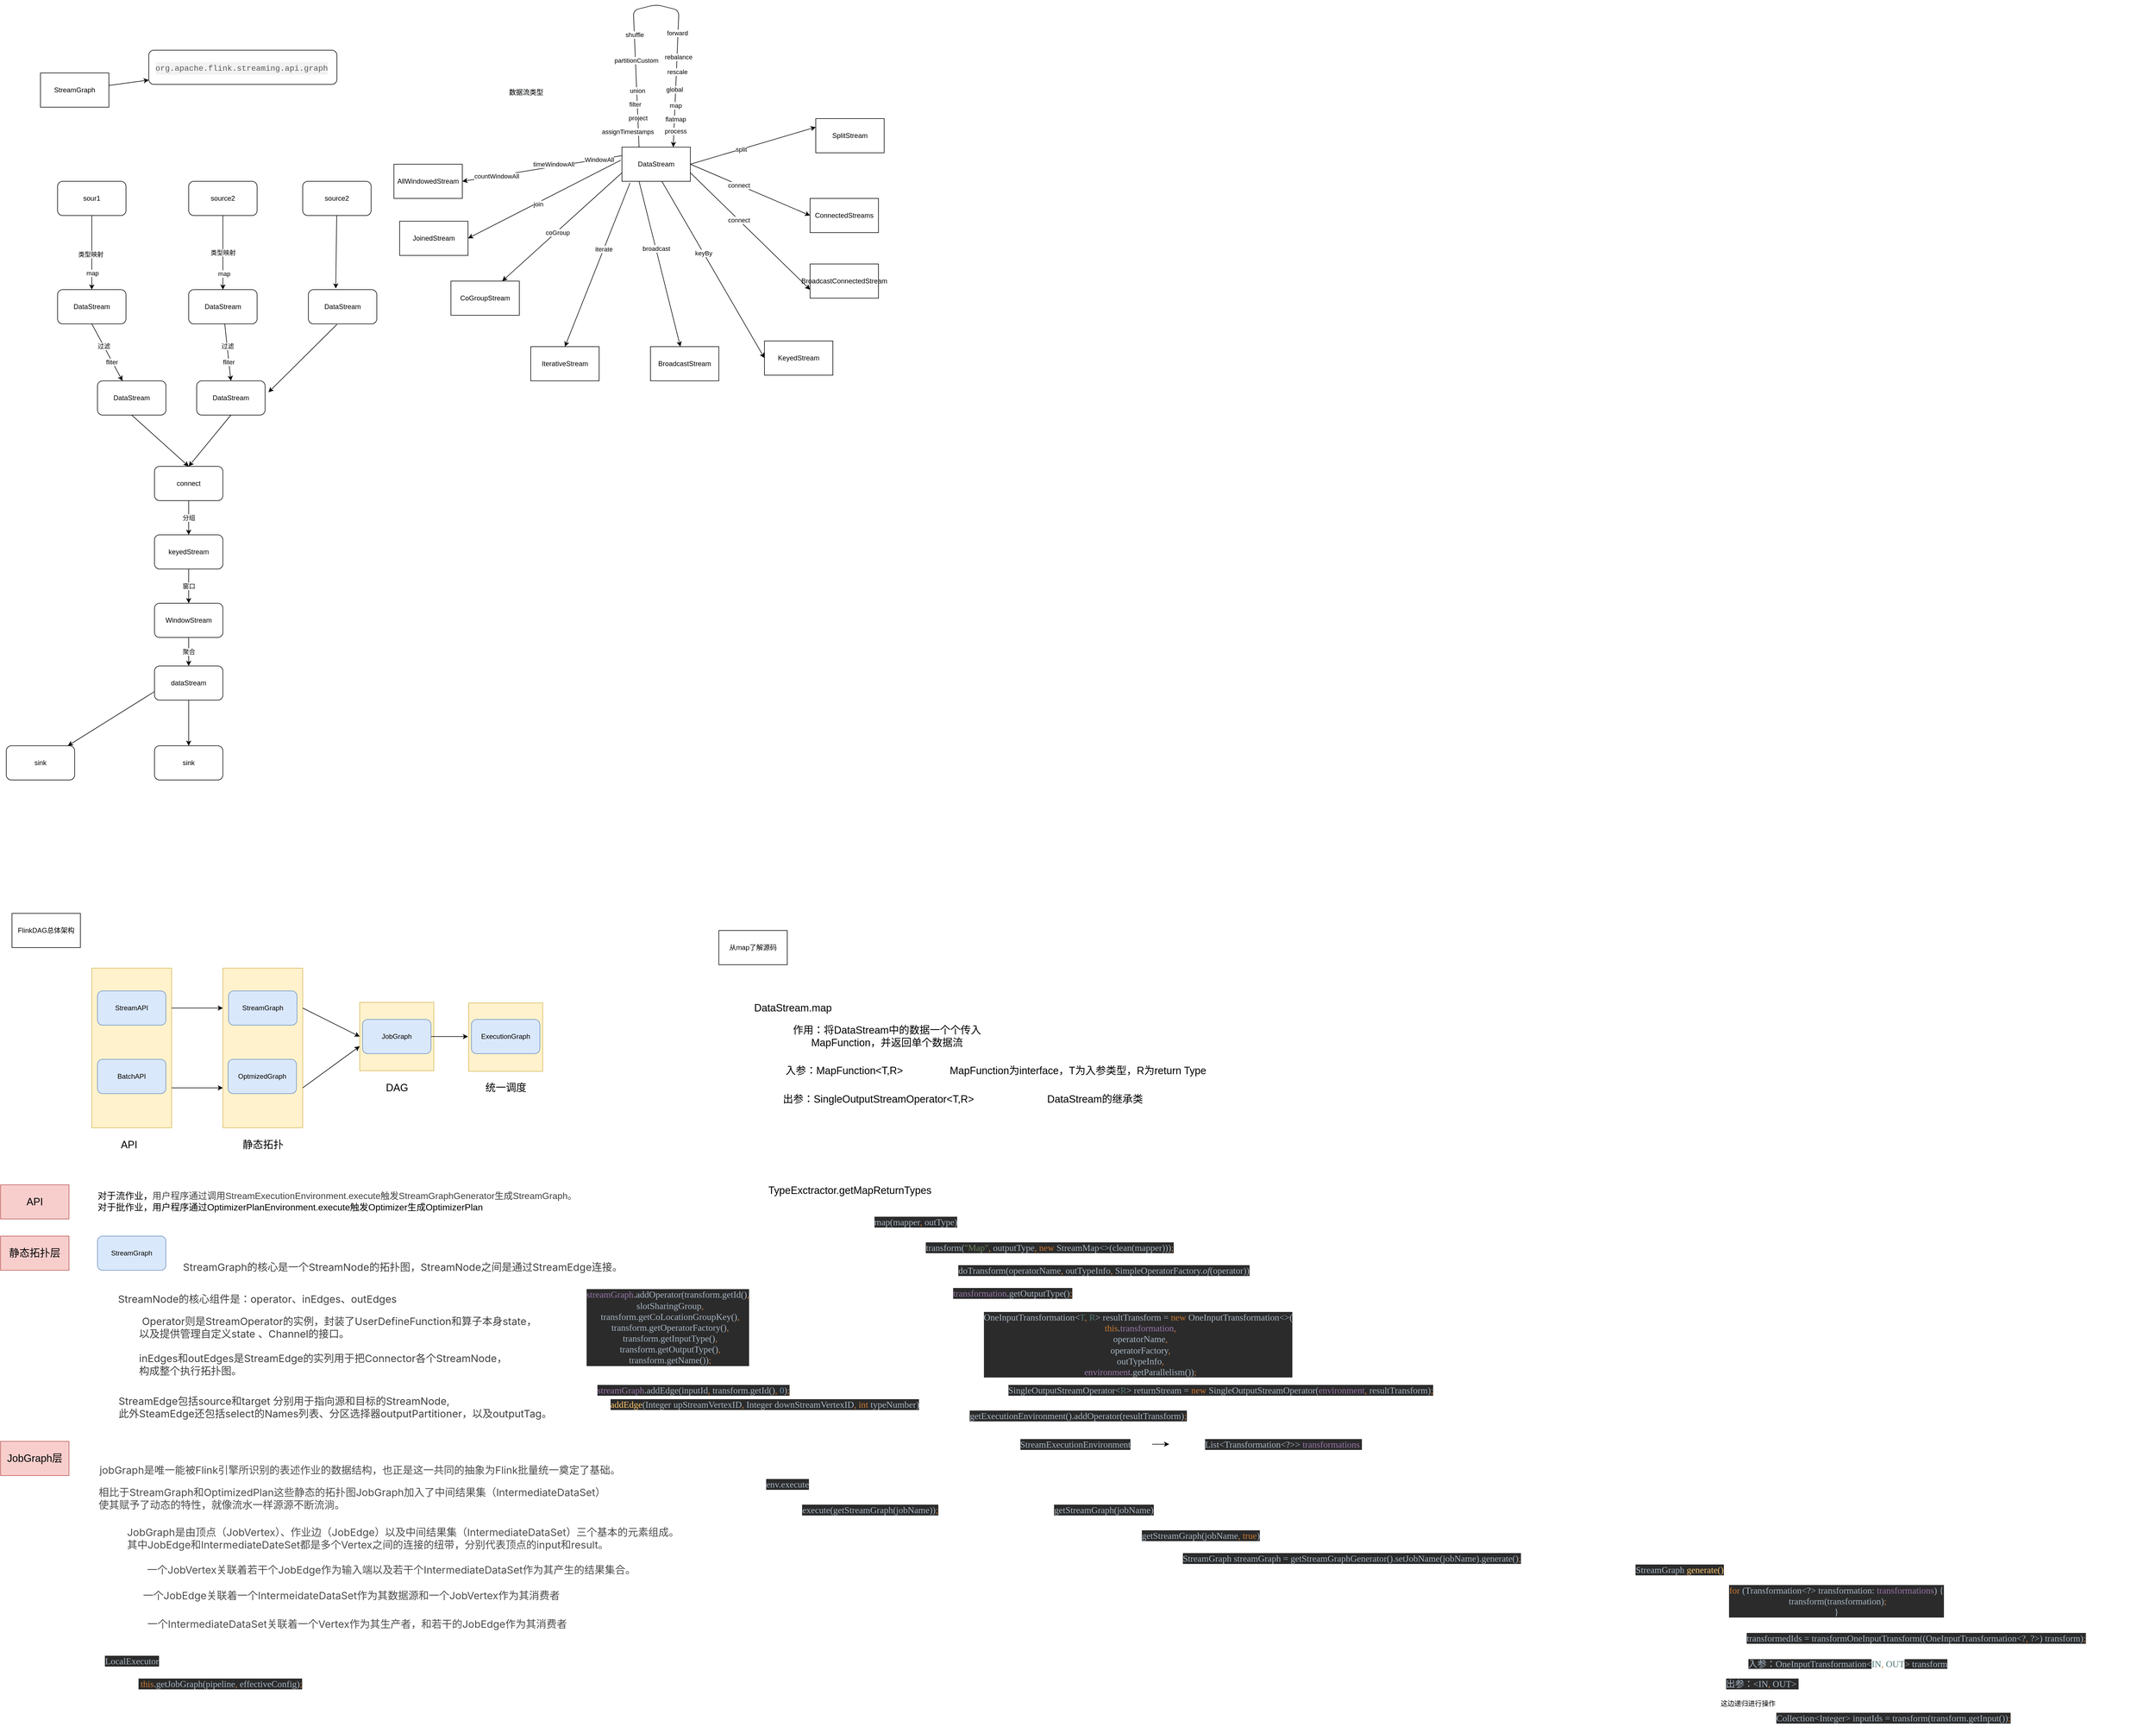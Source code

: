 <mxfile version="13.7.3" type="github">
  <diagram id="yAha6eHHUjteCJXDxwdA" name="第 1 页">
    <mxGraphModel dx="1654" dy="789" grid="1" gridSize="10" guides="1" tooltips="1" connect="1" arrows="1" fold="1" page="1" pageScale="1" pageWidth="827" pageHeight="1169" math="0" shadow="0">
      <root>
        <mxCell id="0" />
        <mxCell id="1" parent="0" />
        <mxCell id="YP20tCKNDytelNwSjhOH-4" style="rounded=0;orthogonalLoop=1;jettySize=auto;html=1;" parent="1" source="YP20tCKNDytelNwSjhOH-1" target="YP20tCKNDytelNwSjhOH-3" edge="1">
          <mxGeometry relative="1" as="geometry" />
        </mxCell>
        <mxCell id="YP20tCKNDytelNwSjhOH-1" value="StreamGraph" style="rounded=0;whiteSpace=wrap;html=1;" parent="1" vertex="1">
          <mxGeometry x="140" y="220" width="120" height="60" as="geometry" />
        </mxCell>
        <mxCell id="YP20tCKNDytelNwSjhOH-3" value="&lt;code style=&quot;font-family: &amp;#34;consolas&amp;#34; , &amp;#34;liberation mono&amp;#34; , &amp;#34;menlo&amp;#34; , &amp;#34;courier&amp;#34; , monospace ; font-size: 14px ; word-break: break-all ; background: rgba(0 , 0 , 0 , 0.05) ; text-shadow: rgb(255 , 255 , 255) 0px 1px ; padding: 0.2em 0px ; border-radius: 3px ; color: rgb(85 , 85 , 85) ; text-align: justify&quot;&gt;org.apache.flink.streaming.api.graph&lt;/code&gt;&lt;span style=&quot;color: rgb(85 , 85 , 85) ; font-family: &amp;#34;lato&amp;#34; , &amp;#34;pingfang sc&amp;#34; , &amp;#34;microsoft yahei&amp;#34; , sans-serif ; font-size: 16px ; text-align: justify ; background-color: rgb(255 , 255 , 255)&quot;&gt;&amp;nbsp;&lt;/span&gt;" style="rounded=1;whiteSpace=wrap;html=1;" parent="1" vertex="1">
          <mxGeometry x="330" y="180" width="330" height="60" as="geometry" />
        </mxCell>
        <mxCell id="YP20tCKNDytelNwSjhOH-5" value="sour1" style="rounded=1;whiteSpace=wrap;html=1;" parent="1" vertex="1">
          <mxGeometry x="170" y="410" width="120" height="60" as="geometry" />
        </mxCell>
        <mxCell id="YP20tCKNDytelNwSjhOH-6" value="source2" style="rounded=1;whiteSpace=wrap;html=1;" parent="1" vertex="1">
          <mxGeometry x="400" y="410" width="120" height="60" as="geometry" />
        </mxCell>
        <mxCell id="YP20tCKNDytelNwSjhOH-7" value="DataStream" style="rounded=1;whiteSpace=wrap;html=1;" parent="1" vertex="1">
          <mxGeometry x="170" y="600" width="120" height="60" as="geometry" />
        </mxCell>
        <mxCell id="YP20tCKNDytelNwSjhOH-8" value="" style="endArrow=classic;html=1;entryX=0.5;entryY=0;entryDx=0;entryDy=0;" parent="1" source="YP20tCKNDytelNwSjhOH-5" target="YP20tCKNDytelNwSjhOH-7" edge="1">
          <mxGeometry width="50" height="50" relative="1" as="geometry">
            <mxPoint x="220" y="510" as="sourcePoint" />
            <mxPoint x="240" y="550" as="targetPoint" />
          </mxGeometry>
        </mxCell>
        <mxCell id="YP20tCKNDytelNwSjhOH-9" value="类型映射" style="edgeLabel;html=1;align=center;verticalAlign=middle;resizable=0;points=[];" parent="YP20tCKNDytelNwSjhOH-8" vertex="1" connectable="0">
          <mxGeometry x="0.035" y="-2" relative="1" as="geometry">
            <mxPoint as="offset" />
          </mxGeometry>
        </mxCell>
        <mxCell id="YP20tCKNDytelNwSjhOH-10" value="map" style="edgeLabel;html=1;align=center;verticalAlign=middle;resizable=0;points=[];" parent="YP20tCKNDytelNwSjhOH-8" vertex="1" connectable="0">
          <mxGeometry x="0.551" y="1" relative="1" as="geometry">
            <mxPoint as="offset" />
          </mxGeometry>
        </mxCell>
        <mxCell id="YP20tCKNDytelNwSjhOH-11" value="类型映射" style="endArrow=classic;html=1;exitX=0.5;exitY=1;exitDx=0;exitDy=0;entryX=0.5;entryY=0;entryDx=0;entryDy=0;" parent="1" source="YP20tCKNDytelNwSjhOH-6" target="YP20tCKNDytelNwSjhOH-12" edge="1">
          <mxGeometry width="50" height="50" relative="1" as="geometry">
            <mxPoint x="390" y="580" as="sourcePoint" />
            <mxPoint x="440" y="530" as="targetPoint" />
          </mxGeometry>
        </mxCell>
        <mxCell id="YP20tCKNDytelNwSjhOH-13" value="map" style="edgeLabel;html=1;align=center;verticalAlign=middle;resizable=0;points=[];" parent="YP20tCKNDytelNwSjhOH-11" vertex="1" connectable="0">
          <mxGeometry x="0.566" y="2" relative="1" as="geometry">
            <mxPoint as="offset" />
          </mxGeometry>
        </mxCell>
        <mxCell id="YP20tCKNDytelNwSjhOH-12" value="DataStream" style="rounded=1;whiteSpace=wrap;html=1;" parent="1" vertex="1">
          <mxGeometry x="400" y="600" width="120" height="60" as="geometry" />
        </mxCell>
        <mxCell id="YP20tCKNDytelNwSjhOH-14" value="&lt;span&gt;DataStream&lt;/span&gt;" style="rounded=1;whiteSpace=wrap;html=1;" parent="1" vertex="1">
          <mxGeometry x="240" y="760" width="120" height="60" as="geometry" />
        </mxCell>
        <mxCell id="YP20tCKNDytelNwSjhOH-15" value="" style="endArrow=classic;html=1;exitX=0.5;exitY=1;exitDx=0;exitDy=0;" parent="1" source="YP20tCKNDytelNwSjhOH-7" target="YP20tCKNDytelNwSjhOH-14" edge="1">
          <mxGeometry width="50" height="50" relative="1" as="geometry">
            <mxPoint x="190" y="760" as="sourcePoint" />
            <mxPoint x="240" y="710" as="targetPoint" />
          </mxGeometry>
        </mxCell>
        <mxCell id="YP20tCKNDytelNwSjhOH-16" value="过滤" style="edgeLabel;html=1;align=center;verticalAlign=middle;resizable=0;points=[];" parent="YP20tCKNDytelNwSjhOH-15" vertex="1" connectable="0">
          <mxGeometry x="-0.22" relative="1" as="geometry">
            <mxPoint as="offset" />
          </mxGeometry>
        </mxCell>
        <mxCell id="YP20tCKNDytelNwSjhOH-17" value="fliter" style="edgeLabel;html=1;align=center;verticalAlign=middle;resizable=0;points=[];" parent="YP20tCKNDytelNwSjhOH-15" vertex="1" connectable="0">
          <mxGeometry x="0.331" y="-1" relative="1" as="geometry">
            <mxPoint as="offset" />
          </mxGeometry>
        </mxCell>
        <mxCell id="YP20tCKNDytelNwSjhOH-18" value="" style="endArrow=classic;html=1;entryX=0.5;entryY=0;entryDx=0;entryDy=0;" parent="1" source="YP20tCKNDytelNwSjhOH-12" target="YP20tCKNDytelNwSjhOH-21" edge="1">
          <mxGeometry width="50" height="50" relative="1" as="geometry">
            <mxPoint x="240" y="670" as="sourcePoint" />
            <mxPoint x="440" y="750" as="targetPoint" />
          </mxGeometry>
        </mxCell>
        <mxCell id="YP20tCKNDytelNwSjhOH-19" value="过滤" style="edgeLabel;html=1;align=center;verticalAlign=middle;resizable=0;points=[];" parent="YP20tCKNDytelNwSjhOH-18" vertex="1" connectable="0">
          <mxGeometry x="-0.22" relative="1" as="geometry">
            <mxPoint as="offset" />
          </mxGeometry>
        </mxCell>
        <mxCell id="YP20tCKNDytelNwSjhOH-20" value="fliter" style="edgeLabel;html=1;align=center;verticalAlign=middle;resizable=0;points=[];" parent="YP20tCKNDytelNwSjhOH-18" vertex="1" connectable="0">
          <mxGeometry x="0.331" y="-1" relative="1" as="geometry">
            <mxPoint as="offset" />
          </mxGeometry>
        </mxCell>
        <mxCell id="YP20tCKNDytelNwSjhOH-21" value="&lt;span&gt;DataStream&lt;/span&gt;" style="rounded=1;whiteSpace=wrap;html=1;" parent="1" vertex="1">
          <mxGeometry x="414" y="760" width="120" height="60" as="geometry" />
        </mxCell>
        <mxCell id="YP20tCKNDytelNwSjhOH-27" value="分组" style="edgeStyle=none;rounded=0;orthogonalLoop=1;jettySize=auto;html=1;exitX=0.5;exitY=1;exitDx=0;exitDy=0;" parent="1" source="YP20tCKNDytelNwSjhOH-22" target="YP20tCKNDytelNwSjhOH-26" edge="1">
          <mxGeometry relative="1" as="geometry" />
        </mxCell>
        <mxCell id="YP20tCKNDytelNwSjhOH-22" value="connect" style="rounded=1;whiteSpace=wrap;html=1;" parent="1" vertex="1">
          <mxGeometry x="340" y="910" width="120" height="60" as="geometry" />
        </mxCell>
        <mxCell id="YP20tCKNDytelNwSjhOH-24" value="" style="endArrow=classic;html=1;exitX=0.5;exitY=1;exitDx=0;exitDy=0;entryX=0.5;entryY=0;entryDx=0;entryDy=0;" parent="1" source="YP20tCKNDytelNwSjhOH-14" target="YP20tCKNDytelNwSjhOH-22" edge="1">
          <mxGeometry width="50" height="50" relative="1" as="geometry">
            <mxPoint x="390" y="850" as="sourcePoint" />
            <mxPoint x="440" y="800" as="targetPoint" />
          </mxGeometry>
        </mxCell>
        <mxCell id="YP20tCKNDytelNwSjhOH-25" value="" style="endArrow=classic;html=1;exitX=0.5;exitY=1;exitDx=0;exitDy=0;" parent="1" source="YP20tCKNDytelNwSjhOH-21" edge="1">
          <mxGeometry width="50" height="50" relative="1" as="geometry">
            <mxPoint x="390" y="850" as="sourcePoint" />
            <mxPoint x="400" y="910" as="targetPoint" />
          </mxGeometry>
        </mxCell>
        <mxCell id="YP20tCKNDytelNwSjhOH-29" value="窗口" style="edgeStyle=none;rounded=0;orthogonalLoop=1;jettySize=auto;html=1;" parent="1" source="YP20tCKNDytelNwSjhOH-26" target="YP20tCKNDytelNwSjhOH-28" edge="1">
          <mxGeometry relative="1" as="geometry" />
        </mxCell>
        <mxCell id="YP20tCKNDytelNwSjhOH-26" value="keyedStream" style="rounded=1;whiteSpace=wrap;html=1;" parent="1" vertex="1">
          <mxGeometry x="340" y="1030" width="120" height="60" as="geometry" />
        </mxCell>
        <mxCell id="YP20tCKNDytelNwSjhOH-31" value="聚合" style="edgeStyle=none;rounded=0;orthogonalLoop=1;jettySize=auto;html=1;exitX=0.5;exitY=1;exitDx=0;exitDy=0;entryX=0.5;entryY=0;entryDx=0;entryDy=0;" parent="1" source="YP20tCKNDytelNwSjhOH-28" target="YP20tCKNDytelNwSjhOH-30" edge="1">
          <mxGeometry relative="1" as="geometry" />
        </mxCell>
        <mxCell id="YP20tCKNDytelNwSjhOH-28" value="WindowStream" style="rounded=1;whiteSpace=wrap;html=1;" parent="1" vertex="1">
          <mxGeometry x="340" y="1150" width="120" height="60" as="geometry" />
        </mxCell>
        <mxCell id="YP20tCKNDytelNwSjhOH-33" value="" style="edgeStyle=none;rounded=0;orthogonalLoop=1;jettySize=auto;html=1;" parent="1" source="YP20tCKNDytelNwSjhOH-30" target="YP20tCKNDytelNwSjhOH-32" edge="1">
          <mxGeometry relative="1" as="geometry" />
        </mxCell>
        <mxCell id="YP20tCKNDytelNwSjhOH-30" value="dataStream" style="rounded=1;whiteSpace=wrap;html=1;" parent="1" vertex="1">
          <mxGeometry x="340" y="1260" width="120" height="60" as="geometry" />
        </mxCell>
        <mxCell id="YP20tCKNDytelNwSjhOH-32" value="sink" style="rounded=1;whiteSpace=wrap;html=1;" parent="1" vertex="1">
          <mxGeometry x="340" y="1400" width="120" height="60" as="geometry" />
        </mxCell>
        <mxCell id="YP20tCKNDytelNwSjhOH-35" value="DataStream" style="rounded=0;whiteSpace=wrap;html=1;" parent="1" vertex="1">
          <mxGeometry x="1160" y="350" width="120" height="60" as="geometry" />
        </mxCell>
        <mxCell id="YP20tCKNDytelNwSjhOH-36" value="&lt;meta charset=&quot;utf-8&quot;&gt;&lt;span style=&quot;color: rgb(0, 0, 0); font-family: helvetica; font-size: 12px; font-style: normal; font-weight: 400; letter-spacing: normal; text-align: center; text-indent: 0px; text-transform: none; word-spacing: 0px; background-color: rgb(248, 249, 250); display: inline; float: none;&quot;&gt;数据流类型&lt;/span&gt;" style="text;whiteSpace=wrap;html=1;" parent="1" vertex="1">
          <mxGeometry x="960" y="240" width="90" height="30" as="geometry" />
        </mxCell>
        <mxCell id="YP20tCKNDytelNwSjhOH-38" value="" style="endArrow=classic;html=1;exitX=0.25;exitY=0;exitDx=0;exitDy=0;entryX=0.75;entryY=0;entryDx=0;entryDy=0;" parent="1" source="YP20tCKNDytelNwSjhOH-35" target="YP20tCKNDytelNwSjhOH-35" edge="1">
          <mxGeometry width="50" height="50" relative="1" as="geometry">
            <mxPoint x="1180" y="470" as="sourcePoint" />
            <mxPoint x="1230" y="420" as="targetPoint" />
            <Array as="points">
              <mxPoint x="1180" y="110" />
              <mxPoint x="1220" y="100" />
              <mxPoint x="1260" y="110" />
            </Array>
          </mxGeometry>
        </mxCell>
        <mxCell id="YP20tCKNDytelNwSjhOH-39" value="union" style="edgeLabel;html=1;align=center;verticalAlign=middle;resizable=0;points=[];" parent="YP20tCKNDytelNwSjhOH-38" vertex="1" connectable="0">
          <mxGeometry x="-0.646" y="-1" relative="1" as="geometry">
            <mxPoint as="offset" />
          </mxGeometry>
        </mxCell>
        <mxCell id="YP20tCKNDytelNwSjhOH-52" value="partitionCustom" style="edgeLabel;html=1;align=center;verticalAlign=middle;resizable=0;points=[];" parent="YP20tCKNDytelNwSjhOH-38" vertex="1" connectable="0">
          <mxGeometry x="-0.459" y="-1" relative="1" as="geometry">
            <mxPoint as="offset" />
          </mxGeometry>
        </mxCell>
        <mxCell id="YP20tCKNDytelNwSjhOH-56" value="shuffle" style="edgeLabel;html=1;align=center;verticalAlign=middle;resizable=0;points=[];" parent="YP20tCKNDytelNwSjhOH-38" vertex="1" connectable="0">
          <mxGeometry x="-0.299" relative="1" as="geometry">
            <mxPoint as="offset" />
          </mxGeometry>
        </mxCell>
        <mxCell id="YP20tCKNDytelNwSjhOH-57" value="forward" style="edgeLabel;html=1;align=center;verticalAlign=middle;resizable=0;points=[];" parent="YP20tCKNDytelNwSjhOH-38" vertex="1" connectable="0">
          <mxGeometry x="0.289" y="-2" relative="1" as="geometry">
            <mxPoint as="offset" />
          </mxGeometry>
        </mxCell>
        <mxCell id="YP20tCKNDytelNwSjhOH-58" value="rebalance" style="edgeLabel;html=1;align=center;verticalAlign=middle;resizable=0;points=[];" parent="YP20tCKNDytelNwSjhOH-38" vertex="1" connectable="0">
          <mxGeometry x="0.438" y="2" relative="1" as="geometry">
            <mxPoint as="offset" />
          </mxGeometry>
        </mxCell>
        <mxCell id="YP20tCKNDytelNwSjhOH-59" value="rescale" style="edgeLabel;html=1;align=center;verticalAlign=middle;resizable=0;points=[];" parent="YP20tCKNDytelNwSjhOH-38" vertex="1" connectable="0">
          <mxGeometry x="0.53" relative="1" as="geometry">
            <mxPoint x="1" as="offset" />
          </mxGeometry>
        </mxCell>
        <mxCell id="YP20tCKNDytelNwSjhOH-60" value="global" style="edgeLabel;html=1;align=center;verticalAlign=middle;resizable=0;points=[];" parent="YP20tCKNDytelNwSjhOH-38" vertex="1" connectable="0">
          <mxGeometry x="0.641" y="-2" relative="1" as="geometry">
            <mxPoint as="offset" />
          </mxGeometry>
        </mxCell>
        <mxCell id="YP20tCKNDytelNwSjhOH-65" value="map" style="edgeLabel;html=1;align=center;verticalAlign=middle;resizable=0;points=[];" parent="YP20tCKNDytelNwSjhOH-38" vertex="1" connectable="0">
          <mxGeometry x="0.74" y="1" relative="1" as="geometry">
            <mxPoint as="offset" />
          </mxGeometry>
        </mxCell>
        <mxCell id="YP20tCKNDytelNwSjhOH-66" value="flatmap" style="edgeLabel;html=1;align=center;verticalAlign=middle;resizable=0;points=[];" parent="YP20tCKNDytelNwSjhOH-38" vertex="1" connectable="0">
          <mxGeometry x="0.826" y="2" relative="1" as="geometry">
            <mxPoint as="offset" />
          </mxGeometry>
        </mxCell>
        <mxCell id="YP20tCKNDytelNwSjhOH-67" value="process" style="edgeLabel;html=1;align=center;verticalAlign=middle;resizable=0;points=[];" parent="YP20tCKNDytelNwSjhOH-38" vertex="1" connectable="0">
          <mxGeometry x="0.9" y="3" relative="1" as="geometry">
            <mxPoint as="offset" />
          </mxGeometry>
        </mxCell>
        <mxCell id="YP20tCKNDytelNwSjhOH-68" value="filter" style="edgeLabel;html=1;align=center;verticalAlign=middle;resizable=0;points=[];" parent="YP20tCKNDytelNwSjhOH-38" vertex="1" connectable="0">
          <mxGeometry x="-0.733" y="4" relative="1" as="geometry">
            <mxPoint as="offset" />
          </mxGeometry>
        </mxCell>
        <mxCell id="YP20tCKNDytelNwSjhOH-69" value="project" style="edgeLabel;html=1;align=center;verticalAlign=middle;resizable=0;points=[];" parent="YP20tCKNDytelNwSjhOH-38" vertex="1" connectable="0">
          <mxGeometry x="-0.819" relative="1" as="geometry">
            <mxPoint as="offset" />
          </mxGeometry>
        </mxCell>
        <mxCell id="YP20tCKNDytelNwSjhOH-81" value="assignTimestamps" style="edgeLabel;html=1;align=center;verticalAlign=middle;resizable=0;points=[];" parent="YP20tCKNDytelNwSjhOH-38" vertex="1" connectable="0">
          <mxGeometry x="-0.904" y="1" relative="1" as="geometry">
            <mxPoint x="-17.88" as="offset" />
          </mxGeometry>
        </mxCell>
        <mxCell id="YP20tCKNDytelNwSjhOH-40" value="SplitStream" style="rounded=0;whiteSpace=wrap;html=1;" parent="1" vertex="1">
          <mxGeometry x="1500" y="300" width="120" height="60" as="geometry" />
        </mxCell>
        <mxCell id="YP20tCKNDytelNwSjhOH-41" value="" style="endArrow=classic;html=1;exitX=1;exitY=0.5;exitDx=0;exitDy=0;entryX=0;entryY=0.25;entryDx=0;entryDy=0;" parent="1" source="YP20tCKNDytelNwSjhOH-35" target="YP20tCKNDytelNwSjhOH-40" edge="1">
          <mxGeometry width="50" height="50" relative="1" as="geometry">
            <mxPoint x="1350" y="470" as="sourcePoint" />
            <mxPoint x="1400" y="420" as="targetPoint" />
          </mxGeometry>
        </mxCell>
        <mxCell id="YP20tCKNDytelNwSjhOH-42" value="split" style="edgeLabel;html=1;align=center;verticalAlign=middle;resizable=0;points=[];" parent="YP20tCKNDytelNwSjhOH-41" vertex="1" connectable="0">
          <mxGeometry x="-0.192" relative="1" as="geometry">
            <mxPoint as="offset" />
          </mxGeometry>
        </mxCell>
        <mxCell id="YP20tCKNDytelNwSjhOH-43" value="ConnectedStreams" style="rounded=0;whiteSpace=wrap;html=1;" parent="1" vertex="1">
          <mxGeometry x="1490" y="440" width="120" height="60" as="geometry" />
        </mxCell>
        <mxCell id="YP20tCKNDytelNwSjhOH-44" value="" style="endArrow=classic;html=1;exitX=1;exitY=0.5;exitDx=0;exitDy=0;entryX=0;entryY=0.5;entryDx=0;entryDy=0;" parent="1" source="YP20tCKNDytelNwSjhOH-35" target="YP20tCKNDytelNwSjhOH-43" edge="1">
          <mxGeometry width="50" height="50" relative="1" as="geometry">
            <mxPoint x="1290" y="390" as="sourcePoint" />
            <mxPoint x="1510" y="325" as="targetPoint" />
          </mxGeometry>
        </mxCell>
        <mxCell id="YP20tCKNDytelNwSjhOH-45" value="connect" style="edgeLabel;html=1;align=center;verticalAlign=middle;resizable=0;points=[];" parent="YP20tCKNDytelNwSjhOH-44" vertex="1" connectable="0">
          <mxGeometry x="-0.192" relative="1" as="geometry">
            <mxPoint as="offset" />
          </mxGeometry>
        </mxCell>
        <mxCell id="YP20tCKNDytelNwSjhOH-46" value="BroadcastConnectedStream" style="rounded=0;whiteSpace=wrap;html=1;" parent="1" vertex="1">
          <mxGeometry x="1490" y="555" width="120" height="60" as="geometry" />
        </mxCell>
        <mxCell id="YP20tCKNDytelNwSjhOH-47" value="" style="endArrow=classic;html=1;exitX=1;exitY=0.75;exitDx=0;exitDy=0;" parent="1" source="YP20tCKNDytelNwSjhOH-35" edge="1">
          <mxGeometry width="50" height="50" relative="1" as="geometry">
            <mxPoint x="1300" y="410" as="sourcePoint" />
            <mxPoint x="1490" y="600" as="targetPoint" />
          </mxGeometry>
        </mxCell>
        <mxCell id="YP20tCKNDytelNwSjhOH-48" value="connect" style="edgeLabel;html=1;align=center;verticalAlign=middle;resizable=0;points=[];" parent="YP20tCKNDytelNwSjhOH-47" vertex="1" connectable="0">
          <mxGeometry x="-0.192" relative="1" as="geometry">
            <mxPoint as="offset" />
          </mxGeometry>
        </mxCell>
        <mxCell id="YP20tCKNDytelNwSjhOH-49" value="KeyedStream" style="rounded=0;whiteSpace=wrap;html=1;" parent="1" vertex="1">
          <mxGeometry x="1410" y="690" width="120" height="60" as="geometry" />
        </mxCell>
        <mxCell id="YP20tCKNDytelNwSjhOH-50" value="" style="endArrow=classic;html=1;exitX=1;exitY=0.75;exitDx=0;exitDy=0;entryX=0;entryY=0.5;entryDx=0;entryDy=0;" parent="1" target="YP20tCKNDytelNwSjhOH-49" edge="1">
          <mxGeometry width="50" height="50" relative="1" as="geometry">
            <mxPoint x="1230" y="410" as="sourcePoint" />
            <mxPoint x="1440" y="615" as="targetPoint" />
          </mxGeometry>
        </mxCell>
        <mxCell id="YP20tCKNDytelNwSjhOH-51" value="keyBy" style="edgeLabel;html=1;align=center;verticalAlign=middle;resizable=0;points=[];" parent="YP20tCKNDytelNwSjhOH-50" vertex="1" connectable="0">
          <mxGeometry x="-0.192" relative="1" as="geometry">
            <mxPoint as="offset" />
          </mxGeometry>
        </mxCell>
        <mxCell id="YP20tCKNDytelNwSjhOH-53" value="BroadcastStream" style="rounded=0;whiteSpace=wrap;html=1;" parent="1" vertex="1">
          <mxGeometry x="1210" y="700" width="120" height="60" as="geometry" />
        </mxCell>
        <mxCell id="YP20tCKNDytelNwSjhOH-54" value="" style="endArrow=classic;html=1;exitX=1;exitY=0.75;exitDx=0;exitDy=0;" parent="1" target="YP20tCKNDytelNwSjhOH-53" edge="1">
          <mxGeometry width="50" height="50" relative="1" as="geometry">
            <mxPoint x="1190" y="410" as="sourcePoint" />
            <mxPoint x="1370" y="720" as="targetPoint" />
          </mxGeometry>
        </mxCell>
        <mxCell id="YP20tCKNDytelNwSjhOH-55" value="broadcast" style="edgeLabel;html=1;align=center;verticalAlign=middle;resizable=0;points=[];" parent="YP20tCKNDytelNwSjhOH-54" vertex="1" connectable="0">
          <mxGeometry x="-0.192" relative="1" as="geometry">
            <mxPoint as="offset" />
          </mxGeometry>
        </mxCell>
        <mxCell id="YP20tCKNDytelNwSjhOH-61" value="IterativeStream" style="rounded=0;whiteSpace=wrap;html=1;" parent="1" vertex="1">
          <mxGeometry x="1000" y="700" width="120" height="60" as="geometry" />
        </mxCell>
        <mxCell id="YP20tCKNDytelNwSjhOH-63" value="" style="endArrow=classic;html=1;exitX=0.117;exitY=1.05;exitDx=0;exitDy=0;exitPerimeter=0;entryX=0.5;entryY=0;entryDx=0;entryDy=0;" parent="1" source="YP20tCKNDytelNwSjhOH-35" target="YP20tCKNDytelNwSjhOH-61" edge="1">
          <mxGeometry width="50" height="50" relative="1" as="geometry">
            <mxPoint x="1200" y="420" as="sourcePoint" />
            <mxPoint x="1272.5" y="710" as="targetPoint" />
          </mxGeometry>
        </mxCell>
        <mxCell id="YP20tCKNDytelNwSjhOH-64" value="iterate" style="edgeLabel;html=1;align=center;verticalAlign=middle;resizable=0;points=[];" parent="YP20tCKNDytelNwSjhOH-63" vertex="1" connectable="0">
          <mxGeometry x="-0.192" relative="1" as="geometry">
            <mxPoint as="offset" />
          </mxGeometry>
        </mxCell>
        <mxCell id="YP20tCKNDytelNwSjhOH-70" value="CoGroupStream" style="rounded=0;whiteSpace=wrap;html=1;" parent="1" vertex="1">
          <mxGeometry x="860" y="585" width="120" height="60" as="geometry" />
        </mxCell>
        <mxCell id="YP20tCKNDytelNwSjhOH-71" value="" style="endArrow=classic;html=1;exitX=0;exitY=0.75;exitDx=0;exitDy=0;entryX=0.75;entryY=0;entryDx=0;entryDy=0;" parent="1" source="YP20tCKNDytelNwSjhOH-35" target="YP20tCKNDytelNwSjhOH-70" edge="1">
          <mxGeometry width="50" height="50" relative="1" as="geometry">
            <mxPoint x="1330" y="510" as="sourcePoint" />
            <mxPoint x="1380" y="460" as="targetPoint" />
          </mxGeometry>
        </mxCell>
        <mxCell id="YP20tCKNDytelNwSjhOH-72" value="coGroup" style="edgeLabel;html=1;align=center;verticalAlign=middle;resizable=0;points=[];" parent="YP20tCKNDytelNwSjhOH-71" vertex="1" connectable="0">
          <mxGeometry x="0.089" y="2" relative="1" as="geometry">
            <mxPoint as="offset" />
          </mxGeometry>
        </mxCell>
        <mxCell id="YP20tCKNDytelNwSjhOH-73" value="JoinedStream" style="rounded=0;whiteSpace=wrap;html=1;" parent="1" vertex="1">
          <mxGeometry x="770" y="480" width="120" height="60" as="geometry" />
        </mxCell>
        <mxCell id="YP20tCKNDytelNwSjhOH-74" value="" style="endArrow=classic;html=1;exitX=-0.017;exitY=0.383;exitDx=0;exitDy=0;entryX=1;entryY=0.5;entryDx=0;entryDy=0;exitPerimeter=0;" parent="1" source="YP20tCKNDytelNwSjhOH-35" target="YP20tCKNDytelNwSjhOH-73" edge="1">
          <mxGeometry width="50" height="50" relative="1" as="geometry">
            <mxPoint x="1170" y="405" as="sourcePoint" />
            <mxPoint x="960" y="595" as="targetPoint" />
          </mxGeometry>
        </mxCell>
        <mxCell id="YP20tCKNDytelNwSjhOH-75" value="join" style="edgeLabel;html=1;align=center;verticalAlign=middle;resizable=0;points=[];" parent="YP20tCKNDytelNwSjhOH-74" vertex="1" connectable="0">
          <mxGeometry x="0.089" y="2" relative="1" as="geometry">
            <mxPoint as="offset" />
          </mxGeometry>
        </mxCell>
        <mxCell id="YP20tCKNDytelNwSjhOH-76" value="AllWindowedStream" style="rounded=0;whiteSpace=wrap;html=1;" parent="1" vertex="1">
          <mxGeometry x="760" y="380" width="120" height="60" as="geometry" />
        </mxCell>
        <mxCell id="YP20tCKNDytelNwSjhOH-77" value="" style="endArrow=classic;html=1;exitX=0;exitY=0.25;exitDx=0;exitDy=0;entryX=1;entryY=0.5;entryDx=0;entryDy=0;" parent="1" source="YP20tCKNDytelNwSjhOH-35" target="YP20tCKNDytelNwSjhOH-76" edge="1">
          <mxGeometry width="50" height="50" relative="1" as="geometry">
            <mxPoint x="1167.96" y="382.98" as="sourcePoint" />
            <mxPoint x="900" y="520" as="targetPoint" />
          </mxGeometry>
        </mxCell>
        <mxCell id="YP20tCKNDytelNwSjhOH-78" value="timeWindowAll" style="edgeLabel;html=1;align=center;verticalAlign=middle;resizable=0;points=[];" parent="YP20tCKNDytelNwSjhOH-77" vertex="1" connectable="0">
          <mxGeometry x="0.089" y="2" relative="1" as="geometry">
            <mxPoint x="31.73" y="-11.41" as="offset" />
          </mxGeometry>
        </mxCell>
        <mxCell id="YP20tCKNDytelNwSjhOH-79" value="countWindowAll" style="edgeLabel;html=1;align=center;verticalAlign=middle;resizable=0;points=[];" parent="YP20tCKNDytelNwSjhOH-77" vertex="1" connectable="0">
          <mxGeometry x="0.628" y="-1" relative="1" as="geometry">
            <mxPoint x="8.23" as="offset" />
          </mxGeometry>
        </mxCell>
        <mxCell id="YP20tCKNDytelNwSjhOH-80" value="WindowAll" style="edgeLabel;html=1;align=center;verticalAlign=middle;resizable=0;points=[];" parent="YP20tCKNDytelNwSjhOH-77" vertex="1" connectable="0">
          <mxGeometry x="-0.541" y="-4" relative="1" as="geometry">
            <mxPoint x="24.81" as="offset" />
          </mxGeometry>
        </mxCell>
        <mxCell id="YP20tCKNDytelNwSjhOH-93" value="source2" style="rounded=1;whiteSpace=wrap;html=1;" parent="1" vertex="1">
          <mxGeometry x="600" y="410" width="120" height="60" as="geometry" />
        </mxCell>
        <mxCell id="YP20tCKNDytelNwSjhOH-94" value="DataStream" style="rounded=1;whiteSpace=wrap;html=1;" parent="1" vertex="1">
          <mxGeometry x="610" y="600" width="120" height="60" as="geometry" />
        </mxCell>
        <mxCell id="YP20tCKNDytelNwSjhOH-95" value="" style="endArrow=classic;html=1;entryX=0.4;entryY=-0.033;entryDx=0;entryDy=0;entryPerimeter=0;" parent="1" source="YP20tCKNDytelNwSjhOH-93" target="YP20tCKNDytelNwSjhOH-94" edge="1">
          <mxGeometry width="50" height="50" relative="1" as="geometry">
            <mxPoint x="630" y="590" as="sourcePoint" />
            <mxPoint x="680" y="540" as="targetPoint" />
          </mxGeometry>
        </mxCell>
        <mxCell id="YP20tCKNDytelNwSjhOH-96" value="" style="endArrow=classic;html=1;exitX=0.417;exitY=1.017;exitDx=0;exitDy=0;exitPerimeter=0;" parent="1" source="YP20tCKNDytelNwSjhOH-94" edge="1">
          <mxGeometry width="50" height="50" relative="1" as="geometry">
            <mxPoint x="610" y="770" as="sourcePoint" />
            <mxPoint x="540" y="780" as="targetPoint" />
          </mxGeometry>
        </mxCell>
        <mxCell id="YP20tCKNDytelNwSjhOH-98" value="sink" style="rounded=1;whiteSpace=wrap;html=1;" parent="1" vertex="1">
          <mxGeometry x="80" y="1400" width="120" height="60" as="geometry" />
        </mxCell>
        <mxCell id="YP20tCKNDytelNwSjhOH-99" value="" style="endArrow=classic;html=1;exitX=0;exitY=0.75;exitDx=0;exitDy=0;" parent="1" source="YP20tCKNDytelNwSjhOH-30" target="YP20tCKNDytelNwSjhOH-98" edge="1">
          <mxGeometry width="50" height="50" relative="1" as="geometry">
            <mxPoint x="430" y="1250" as="sourcePoint" />
            <mxPoint x="480" y="1200" as="targetPoint" />
          </mxGeometry>
        </mxCell>
        <mxCell id="YP20tCKNDytelNwSjhOH-102" value="FlinkDAG总体架构" style="rounded=0;whiteSpace=wrap;html=1;" parent="1" vertex="1">
          <mxGeometry x="90" y="1694" width="120" height="60" as="geometry" />
        </mxCell>
        <mxCell id="YP20tCKNDytelNwSjhOH-103" value="" style="rounded=0;whiteSpace=wrap;html=1;fillColor=#fff2cc;strokeColor=#d6b656;" parent="1" vertex="1">
          <mxGeometry x="230" y="1790" width="140" height="280" as="geometry" />
        </mxCell>
        <mxCell id="YP20tCKNDytelNwSjhOH-104" value="StreamAPI" style="rounded=1;whiteSpace=wrap;html=1;fillColor=#dae8fc;strokeColor=#6c8ebf;" parent="1" vertex="1">
          <mxGeometry x="240" y="1830" width="120" height="60" as="geometry" />
        </mxCell>
        <mxCell id="YP20tCKNDytelNwSjhOH-105" value="BatchAPI" style="rounded=1;whiteSpace=wrap;html=1;fillColor=#dae8fc;strokeColor=#6c8ebf;" parent="1" vertex="1">
          <mxGeometry x="240" y="1950" width="120" height="60" as="geometry" />
        </mxCell>
        <mxCell id="YP20tCKNDytelNwSjhOH-106" value="" style="rounded=0;whiteSpace=wrap;html=1;fillColor=#fff2cc;strokeColor=#d6b656;" parent="1" vertex="1">
          <mxGeometry x="460" y="1790" width="140" height="280" as="geometry" />
        </mxCell>
        <mxCell id="YP20tCKNDytelNwSjhOH-107" value="StreamGraph" style="rounded=1;whiteSpace=wrap;html=1;fillColor=#dae8fc;strokeColor=#6c8ebf;" parent="1" vertex="1">
          <mxGeometry x="470" y="1830" width="120" height="60" as="geometry" />
        </mxCell>
        <mxCell id="YP20tCKNDytelNwSjhOH-108" value="OptmizedGraph" style="rounded=1;whiteSpace=wrap;html=1;fillColor=#dae8fc;strokeColor=#6c8ebf;" parent="1" vertex="1">
          <mxGeometry x="469" y="1950" width="120" height="60" as="geometry" />
        </mxCell>
        <mxCell id="YP20tCKNDytelNwSjhOH-109" value="" style="rounded=0;whiteSpace=wrap;html=1;fillColor=#fff2cc;strokeColor=#d6b656;" parent="1" vertex="1">
          <mxGeometry x="700" y="1850" width="130" height="120" as="geometry" />
        </mxCell>
        <mxCell id="YP20tCKNDytelNwSjhOH-120" value="" style="edgeStyle=orthogonalEdgeStyle;curved=1;rounded=0;orthogonalLoop=1;jettySize=auto;html=1;" parent="1" source="YP20tCKNDytelNwSjhOH-110" edge="1">
          <mxGeometry relative="1" as="geometry">
            <mxPoint x="890" y="1910" as="targetPoint" />
          </mxGeometry>
        </mxCell>
        <mxCell id="YP20tCKNDytelNwSjhOH-110" value="JobGraph" style="rounded=1;whiteSpace=wrap;html=1;fillColor=#dae8fc;strokeColor=#6c8ebf;" parent="1" vertex="1">
          <mxGeometry x="705" y="1880" width="120" height="60" as="geometry" />
        </mxCell>
        <mxCell id="YP20tCKNDytelNwSjhOH-112" value="" style="rounded=0;whiteSpace=wrap;html=1;fillColor=#fff2cc;strokeColor=#d6b656;" parent="1" vertex="1">
          <mxGeometry x="891" y="1851" width="130" height="120" as="geometry" />
        </mxCell>
        <mxCell id="YP20tCKNDytelNwSjhOH-113" value="ExecutionGraph" style="rounded=1;whiteSpace=wrap;html=1;fillColor=#dae8fc;strokeColor=#6c8ebf;" parent="1" vertex="1">
          <mxGeometry x="896" y="1880" width="120" height="60" as="geometry" />
        </mxCell>
        <mxCell id="YP20tCKNDytelNwSjhOH-114" value="" style="endArrow=classic;html=1;entryX=0;entryY=0.25;entryDx=0;entryDy=0;exitX=1;exitY=0.25;exitDx=0;exitDy=0;" parent="1" source="YP20tCKNDytelNwSjhOH-103" target="YP20tCKNDytelNwSjhOH-106" edge="1">
          <mxGeometry width="50" height="50" relative="1" as="geometry">
            <mxPoint x="380" y="1860" as="sourcePoint" />
            <mxPoint x="680" y="1790" as="targetPoint" />
          </mxGeometry>
        </mxCell>
        <mxCell id="YP20tCKNDytelNwSjhOH-115" value="" style="endArrow=classic;html=1;entryX=0;entryY=0.75;entryDx=0;entryDy=0;exitX=1;exitY=0.75;exitDx=0;exitDy=0;" parent="1" source="YP20tCKNDytelNwSjhOH-103" target="YP20tCKNDytelNwSjhOH-106" edge="1">
          <mxGeometry width="50" height="50" relative="1" as="geometry">
            <mxPoint x="390" y="1870" as="sourcePoint" />
            <mxPoint x="470" y="1870" as="targetPoint" />
          </mxGeometry>
        </mxCell>
        <mxCell id="YP20tCKNDytelNwSjhOH-116" value="" style="endArrow=classic;html=1;entryX=0;entryY=0.5;entryDx=0;entryDy=0;exitX=1;exitY=0.25;exitDx=0;exitDy=0;" parent="1" source="YP20tCKNDytelNwSjhOH-106" target="YP20tCKNDytelNwSjhOH-109" edge="1">
          <mxGeometry width="50" height="50" relative="1" as="geometry">
            <mxPoint x="380" y="1870" as="sourcePoint" />
            <mxPoint x="470" y="1870" as="targetPoint" />
          </mxGeometry>
        </mxCell>
        <mxCell id="YP20tCKNDytelNwSjhOH-117" value="" style="endArrow=classic;html=1;exitX=1;exitY=0.75;exitDx=0;exitDy=0;entryX=0;entryY=0.642;entryDx=0;entryDy=0;entryPerimeter=0;" parent="1" source="YP20tCKNDytelNwSjhOH-106" target="YP20tCKNDytelNwSjhOH-109" edge="1">
          <mxGeometry width="50" height="50" relative="1" as="geometry">
            <mxPoint x="610" y="1870" as="sourcePoint" />
            <mxPoint x="694" y="1927" as="targetPoint" />
          </mxGeometry>
        </mxCell>
        <mxCell id="YP20tCKNDytelNwSjhOH-121" value="&lt;font style=&quot;font-size: 18px&quot;&gt;API&lt;/font&gt;" style="text;html=1;align=center;verticalAlign=middle;resizable=0;points=[];autosize=1;" parent="1" vertex="1">
          <mxGeometry x="275" y="2090" width="40" height="20" as="geometry" />
        </mxCell>
        <mxCell id="YP20tCKNDytelNwSjhOH-122" value="&lt;font style=&quot;font-size: 18px&quot;&gt;静态拓扑&lt;/font&gt;" style="text;html=1;align=center;verticalAlign=middle;resizable=0;points=[];autosize=1;" parent="1" vertex="1">
          <mxGeometry x="485" y="2090" width="90" height="20" as="geometry" />
        </mxCell>
        <mxCell id="YP20tCKNDytelNwSjhOH-123" value="&lt;font style=&quot;font-size: 18px&quot;&gt;DAG&lt;/font&gt;" style="text;html=1;align=center;verticalAlign=middle;resizable=0;points=[];autosize=1;" parent="1" vertex="1">
          <mxGeometry x="740" y="1990" width="50" height="20" as="geometry" />
        </mxCell>
        <mxCell id="YP20tCKNDytelNwSjhOH-124" value="&lt;font style=&quot;font-size: 18px&quot;&gt;统一调度&lt;/font&gt;" style="text;html=1;align=center;verticalAlign=middle;resizable=0;points=[];autosize=1;" parent="1" vertex="1">
          <mxGeometry x="911" y="1990" width="90" height="20" as="geometry" />
        </mxCell>
        <mxCell id="YP20tCKNDytelNwSjhOH-125" value="&lt;p&gt;&lt;/p&gt;&lt;div style=&quot;text-align: left&quot;&gt;&lt;font style=&quot;font-size: 16px&quot;&gt;对于流作业，&lt;/font&gt;&lt;span style=&quot;font-size: 16px ; color: rgba(0 , 0 , 0 , 0.75) ; background-color: rgb(255 , 255 , 255)&quot;&gt;用户程序通过调用StreamExecutionEnvironment.execute触发StreamGraphGenerator生成StreamGraph。&lt;/span&gt;&lt;br&gt;&lt;span style=&quot;font-size: 16px&quot;&gt;对于批作业，用户程序通过OptimizerPlanEnvironment.execute触发Optimizer生成OptimizerPlan&lt;/span&gt;&lt;br&gt;&lt;/div&gt;&lt;p&gt;&lt;/p&gt;&lt;ul style=&quot;box-sizing: border-box ; outline: 0px ; margin: 0px 0px 24px ; padding: 0px ; list-style: none ; font-family: &amp;#34;microsoft yahei&amp;#34; , &amp;#34;sf pro display&amp;#34; , &amp;#34;roboto&amp;#34; , &amp;#34;noto&amp;#34; , &amp;#34;arial&amp;#34; , &amp;#34;pingfang sc&amp;#34; , sans-serif ; font-size: 18px ; overflow-wrap: break-word ; color: rgba(0 , 0 , 0 , 0.75) ; background-color: rgb(255 , 255 , 255)&quot;&gt;&lt;li&gt;&lt;/li&gt;&lt;/ul&gt;" style="text;html=1;align=center;verticalAlign=middle;resizable=0;points=[];autosize=1;" parent="1" vertex="1">
          <mxGeometry x="230" y="2170" width="860" height="70" as="geometry" />
        </mxCell>
        <mxCell id="YP20tCKNDytelNwSjhOH-126" value="&lt;font style=&quot;font-size: 18px&quot;&gt;API&lt;/font&gt;" style="rounded=0;whiteSpace=wrap;html=1;fillColor=#f8cecc;strokeColor=#b85450;" parent="1" vertex="1">
          <mxGeometry x="70" y="2170" width="120" height="60" as="geometry" />
        </mxCell>
        <mxCell id="YP20tCKNDytelNwSjhOH-127" value="&lt;font style=&quot;font-size: 18px&quot;&gt;静态拓扑层&lt;/font&gt;" style="rounded=0;whiteSpace=wrap;html=1;fillColor=#f8cecc;strokeColor=#b85450;" parent="1" vertex="1">
          <mxGeometry x="70" y="2260" width="120" height="60" as="geometry" />
        </mxCell>
        <mxCell id="YP20tCKNDytelNwSjhOH-130" value="StreamGraph" style="rounded=1;whiteSpace=wrap;html=1;fillColor=#dae8fc;strokeColor=#6c8ebf;" parent="1" vertex="1">
          <mxGeometry x="240" y="2260" width="120" height="60" as="geometry" />
        </mxCell>
        <mxCell id="YP20tCKNDytelNwSjhOH-132" value="&lt;p&gt;&lt;/p&gt;&lt;div style=&quot;text-align: left&quot;&gt;&lt;span style=&quot;color: rgba(0 , 0 , 0 , 0.75) ; font-family: &amp;#34;microsoft yahei&amp;#34; , &amp;#34;sf pro display&amp;#34; , &amp;#34;roboto&amp;#34; , &amp;#34;noto&amp;#34; , &amp;#34;arial&amp;#34; , &amp;#34;pingfang sc&amp;#34; , sans-serif ; font-size: 18px ; background-color: rgb(255 , 255 , 255)&quot;&gt;StreamGraph的核心是一个StreamNode的拓扑图，StreamNode之间是通过StreamEdge连接。&lt;/span&gt;&lt;br&gt;&lt;/div&gt;&lt;p&gt;&lt;/p&gt;&lt;ul style=&quot;box-sizing: border-box ; outline: 0px ; margin: 0px 0px 24px ; padding: 0px ; list-style: none ; font-family: &amp;#34;microsoft yahei&amp;#34; , &amp;#34;sf pro display&amp;#34; , &amp;#34;roboto&amp;#34; , &amp;#34;noto&amp;#34; , &amp;#34;arial&amp;#34; , &amp;#34;pingfang sc&amp;#34; , sans-serif ; font-size: 18px ; overflow-wrap: break-word ; color: rgba(0 , 0 , 0 , 0.75) ; background-color: rgb(255 , 255 , 255)&quot;&gt;&lt;li&gt;&lt;/li&gt;&lt;/ul&gt;" style="text;html=1;align=center;verticalAlign=middle;resizable=0;points=[];autosize=1;" parent="1" vertex="1">
          <mxGeometry x="390" y="2290" width="770" height="60" as="geometry" />
        </mxCell>
        <mxCell id="YP20tCKNDytelNwSjhOH-133" value="从map了解源码" style="rounded=0;whiteSpace=wrap;html=1;" parent="1" vertex="1">
          <mxGeometry x="1330" y="1724" width="120" height="60" as="geometry" />
        </mxCell>
        <mxCell id="YP20tCKNDytelNwSjhOH-135" value="&lt;font style=&quot;font-size: 18px&quot;&gt;DataStream.map&lt;/font&gt;" style="text;html=1;strokeColor=none;fillColor=none;align=center;verticalAlign=middle;whiteSpace=wrap;rounded=0;" parent="1" vertex="1">
          <mxGeometry x="1390" y="1850" width="140" height="20" as="geometry" />
        </mxCell>
        <mxCell id="YP20tCKNDytelNwSjhOH-138" value="&lt;span style=&quot;font-size: 18px&quot;&gt;入参：MapFunction&amp;lt;T,R&amp;gt;&lt;/span&gt;" style="text;html=1;strokeColor=none;fillColor=none;align=center;verticalAlign=middle;whiteSpace=wrap;rounded=0;" parent="1" vertex="1">
          <mxGeometry x="1320" y="1960" width="460" height="20" as="geometry" />
        </mxCell>
        <mxCell id="YP20tCKNDytelNwSjhOH-141" value="&lt;span style=&quot;font-size: 18px&quot;&gt;出参：SingleOutputStreamOperator&amp;lt;T,R&amp;gt;&lt;/span&gt;" style="text;html=1;strokeColor=none;fillColor=none;align=center;verticalAlign=middle;whiteSpace=wrap;rounded=0;" parent="1" vertex="1">
          <mxGeometry x="1380" y="2010" width="460" height="20" as="geometry" />
        </mxCell>
        <mxCell id="YP20tCKNDytelNwSjhOH-143" value="&lt;span style=&quot;font-size: 18px&quot;&gt;作用：将DataStream中的数据一个个传入MapFunction，并返回单个数据流&lt;/span&gt;" style="text;html=1;strokeColor=none;fillColor=none;align=center;verticalAlign=middle;whiteSpace=wrap;rounded=0;" parent="1" vertex="1">
          <mxGeometry x="1450" y="1900" width="350" height="20" as="geometry" />
        </mxCell>
        <mxCell id="YP20tCKNDytelNwSjhOH-147" value="&lt;span style=&quot;font-size: 18px&quot;&gt;MapFunction为interface，T为入参类型，R为return Type&lt;/span&gt;" style="text;html=1;strokeColor=none;fillColor=none;align=center;verticalAlign=middle;whiteSpace=wrap;rounded=0;" parent="1" vertex="1">
          <mxGeometry x="1730" y="1960" width="460" height="20" as="geometry" />
        </mxCell>
        <mxCell id="YP20tCKNDytelNwSjhOH-149" value="&lt;span style=&quot;font-size: 18px&quot;&gt;DataStream的继承类&lt;/span&gt;" style="text;html=1;strokeColor=none;fillColor=none;align=center;verticalAlign=middle;whiteSpace=wrap;rounded=0;" parent="1" vertex="1">
          <mxGeometry x="1760" y="2010" width="460" height="20" as="geometry" />
        </mxCell>
        <mxCell id="YP20tCKNDytelNwSjhOH-150" value="&lt;span style=&quot;font-size: 18px&quot;&gt;TypeExctractor.getMapReturnTypes&lt;/span&gt;" style="text;html=1;strokeColor=none;fillColor=none;align=center;verticalAlign=middle;whiteSpace=wrap;rounded=0;" parent="1" vertex="1">
          <mxGeometry x="1330" y="2170" width="460" height="20" as="geometry" />
        </mxCell>
        <mxCell id="YP20tCKNDytelNwSjhOH-151" value="&lt;pre style=&quot;background-color: #2b2b2b ; color: #a9b7c6 ; font-family: &amp;#34;menlo&amp;#34; ; font-size: 12.0pt&quot;&gt;map(mapper&lt;span style=&quot;color: #cc7832&quot;&gt;, &lt;/span&gt;outType)&lt;/pre&gt;" style="text;html=1;align=center;verticalAlign=middle;resizable=0;points=[];autosize=1;" parent="1" vertex="1">
          <mxGeometry x="1570" y="2210" width="210" height="50" as="geometry" />
        </mxCell>
        <mxCell id="YP20tCKNDytelNwSjhOH-152" value="&lt;pre style=&quot;background-color: #2b2b2b ; color: #a9b7c6 ; font-family: &amp;#34;menlo&amp;#34; ; font-size: 12.0pt&quot;&gt;transform(&lt;span style=&quot;color: #6a8759&quot;&gt;&quot;Map&quot;&lt;/span&gt;&lt;span style=&quot;color: #cc7832&quot;&gt;, &lt;/span&gt;outputType&lt;span style=&quot;color: #cc7832&quot;&gt;, new &lt;/span&gt;StreamMap&amp;lt;&amp;gt;(clean(mapper)))&lt;span style=&quot;color: #cc7832&quot;&gt;;&lt;/span&gt;&lt;/pre&gt;" style="text;html=1;align=center;verticalAlign=middle;resizable=0;points=[];autosize=1;" parent="1" vertex="1">
          <mxGeometry x="1610" y="2255" width="600" height="50" as="geometry" />
        </mxCell>
        <mxCell id="YP20tCKNDytelNwSjhOH-153" value="&lt;pre style=&quot;background-color: #2b2b2b ; color: #a9b7c6 ; font-family: &amp;#34;menlo&amp;#34; ; font-size: 12.0pt&quot;&gt;doTransform(operatorName&lt;span style=&quot;color: #cc7832&quot;&gt;, &lt;/span&gt;outTypeInfo&lt;span style=&quot;color: #cc7832&quot;&gt;, &lt;/span&gt;SimpleOperatorFactory.&lt;span style=&quot;font-style: italic&quot;&gt;of&lt;/span&gt;(operator))&lt;/pre&gt;" style="text;html=1;align=center;verticalAlign=middle;resizable=0;points=[];autosize=1;" parent="1" vertex="1">
          <mxGeometry x="1640" y="2295" width="730" height="50" as="geometry" />
        </mxCell>
        <mxCell id="YP20tCKNDytelNwSjhOH-154" value="&lt;pre style=&quot;background-color: #2b2b2b ; color: #a9b7c6 ; font-family: &amp;#34;menlo&amp;#34; ; font-size: 12.0pt&quot;&gt;&lt;span style=&quot;color: #9876aa&quot;&gt;transformation&lt;/span&gt;.getOutputType()&lt;span style=&quot;color: #cc7832&quot;&gt;;&lt;/span&gt;&lt;/pre&gt;" style="text;html=1;align=center;verticalAlign=middle;resizable=0;points=[];autosize=1;" parent="1" vertex="1">
          <mxGeometry x="1690" y="2335" width="310" height="50" as="geometry" />
        </mxCell>
        <mxCell id="YP20tCKNDytelNwSjhOH-155" value="&lt;pre style=&quot;background-color: #2b2b2b ; color: #a9b7c6 ; font-family: &amp;#34;menlo&amp;#34; ; font-size: 12.0pt&quot;&gt;&lt;pre style=&quot;font-family: &amp;#34;menlo&amp;#34; ; font-size: 12pt&quot;&gt;OneInputTransformation&amp;lt;&lt;span style=&quot;color: #507874&quot;&gt;T&lt;/span&gt;&lt;span style=&quot;color: #cc7832&quot;&gt;, &lt;/span&gt;&lt;span style=&quot;color: #507874&quot;&gt;R&lt;/span&gt;&amp;gt; resultTransform = &lt;span style=&quot;color: #cc7832&quot;&gt;new &lt;/span&gt;OneInputTransformation&amp;lt;&amp;gt;(&lt;br&gt;  &lt;span style=&quot;color: #cc7832&quot;&gt;this&lt;/span&gt;.&lt;span style=&quot;color: #9876aa&quot;&gt;transformation&lt;/span&gt;&lt;span style=&quot;color: #cc7832&quot;&gt;,&lt;br&gt;&lt;/span&gt;&lt;span style=&quot;color: #cc7832&quot;&gt;  &lt;/span&gt;operatorName&lt;span style=&quot;color: #cc7832&quot;&gt;,&lt;br&gt;&lt;/span&gt;&lt;span style=&quot;color: #cc7832&quot;&gt;  &lt;/span&gt;operatorFactory&lt;span style=&quot;color: #cc7832&quot;&gt;,&lt;br&gt;&lt;/span&gt;&lt;span style=&quot;color: #cc7832&quot;&gt;  &lt;/span&gt;outTypeInfo&lt;span style=&quot;color: #cc7832&quot;&gt;,&lt;br&gt;&lt;/span&gt;&lt;span style=&quot;color: #cc7832&quot;&gt;  &lt;/span&gt;&lt;span style=&quot;color: #9876aa&quot;&gt;environment&lt;/span&gt;.getParallelism())&lt;span style=&quot;color: #cc7832&quot;&gt;;&lt;/span&gt;&lt;/pre&gt;&lt;/pre&gt;" style="text;html=1;align=center;verticalAlign=middle;resizable=0;points=[];autosize=1;" parent="1" vertex="1">
          <mxGeometry x="1690" y="2390" width="750" height="120" as="geometry" />
        </mxCell>
        <mxCell id="YP20tCKNDytelNwSjhOH-156" value="&lt;pre style=&quot;background-color: #2b2b2b ; color: #a9b7c6 ; font-family: &amp;#34;menlo&amp;#34; ; font-size: 12.0pt&quot;&gt;SingleOutputStreamOperator&amp;lt;&lt;span style=&quot;color: #507874&quot;&gt;R&lt;/span&gt;&amp;gt; returnStream = &lt;span style=&quot;color: #cc7832&quot;&gt;new &lt;/span&gt;SingleOutputStreamOperator(&lt;span style=&quot;color: #9876aa&quot;&gt;environment&lt;/span&gt;&lt;span style=&quot;color: #cc7832&quot;&gt;, &lt;/span&gt;resultTransform)&lt;span style=&quot;color: #cc7832&quot;&gt;;&lt;/span&gt;&lt;/pre&gt;" style="text;html=1;align=center;verticalAlign=middle;resizable=0;points=[];autosize=1;" parent="1" vertex="1">
          <mxGeometry x="1690" y="2505" width="1040" height="50" as="geometry" />
        </mxCell>
        <mxCell id="YP20tCKNDytelNwSjhOH-157" value="&lt;pre style=&quot;background-color: #2b2b2b ; color: #a9b7c6 ; font-family: &amp;#34;menlo&amp;#34; ; font-size: 12.0pt&quot;&gt;getExecutionEnvironment().addOperator(resultTransform)&lt;span style=&quot;color: #cc7832&quot;&gt;;&lt;/span&gt;&lt;/pre&gt;" style="text;html=1;align=center;verticalAlign=middle;resizable=0;points=[];autosize=1;" parent="1" vertex="1">
          <mxGeometry x="1685" y="2550" width="550" height="50" as="geometry" />
        </mxCell>
        <mxCell id="YP20tCKNDytelNwSjhOH-160" value="" style="edgeStyle=orthogonalEdgeStyle;curved=1;rounded=0;orthogonalLoop=1;jettySize=auto;html=1;" parent="1" source="YP20tCKNDytelNwSjhOH-158" target="YP20tCKNDytelNwSjhOH-159" edge="1">
          <mxGeometry relative="1" as="geometry" />
        </mxCell>
        <mxCell id="YP20tCKNDytelNwSjhOH-158" value="&lt;pre style=&quot;background-color: #2b2b2b ; color: #a9b7c6 ; font-family: &amp;#34;menlo&amp;#34; ; font-size: 12.0pt&quot;&gt;StreamExecutionEnvironment&lt;/pre&gt;" style="text;html=1;align=center;verticalAlign=middle;resizable=0;points=[];autosize=1;" parent="1" vertex="1">
          <mxGeometry x="1820" y="2600" width="270" height="50" as="geometry" />
        </mxCell>
        <mxCell id="YP20tCKNDytelNwSjhOH-159" value="&lt;pre style=&quot;background-color: #2b2b2b ; color: #a9b7c6 ; font-family: &amp;#34;menlo&amp;#34; ; font-size: 12.0pt&quot;&gt;List&amp;lt;Transformation&amp;lt;?&amp;gt;&amp;gt; &lt;span style=&quot;color: #9876aa&quot;&gt;transformations &lt;/span&gt;&lt;/pre&gt;" style="text;html=1;align=center;verticalAlign=middle;resizable=0;points=[];autosize=1;" parent="1" vertex="1">
          <mxGeometry x="2120" y="2600" width="400" height="50" as="geometry" />
        </mxCell>
        <mxCell id="YP20tCKNDytelNwSjhOH-161" value="&lt;pre style=&quot;background-color: #2b2b2b ; color: #a9b7c6 ; font-family: &amp;#34;menlo&amp;#34; ; font-size: 12.0pt&quot;&gt;env.execute&lt;/pre&gt;" style="text;html=1;align=center;verticalAlign=middle;resizable=0;points=[];autosize=1;" parent="1" vertex="1">
          <mxGeometry x="1390" y="2670" width="120" height="50" as="geometry" />
        </mxCell>
        <mxCell id="YP20tCKNDytelNwSjhOH-162" value="&lt;pre style=&quot;background-color: #2b2b2b ; color: #a9b7c6 ; font-family: &amp;#34;menlo&amp;#34; ; font-size: 12.0pt&quot;&gt;execute(getStreamGraph(jobName))&lt;span style=&quot;color: #cc7832&quot;&gt;;&lt;/span&gt;&lt;/pre&gt;" style="text;html=1;align=center;verticalAlign=middle;resizable=0;points=[];autosize=1;" parent="1" vertex="1">
          <mxGeometry x="1430" y="2715" width="330" height="50" as="geometry" />
        </mxCell>
        <mxCell id="YP20tCKNDytelNwSjhOH-163" value="&lt;pre style=&quot;background-color: #2b2b2b ; color: #a9b7c6 ; font-family: &amp;#34;menlo&amp;#34; ; font-size: 12.0pt&quot;&gt;getStreamGraph(jobName)&lt;/pre&gt;" style="text;html=1;align=center;verticalAlign=middle;resizable=0;points=[];autosize=1;" parent="1" vertex="1">
          <mxGeometry x="1885" y="2715" width="240" height="50" as="geometry" />
        </mxCell>
        <mxCell id="YP20tCKNDytelNwSjhOH-164" value="&lt;pre style=&quot;background-color: #2b2b2b ; color: #a9b7c6 ; font-family: &amp;#34;menlo&amp;#34; ; font-size: 12.0pt&quot;&gt;getStreamGraph(jobName&lt;span style=&quot;color: #cc7832&quot;&gt;, true&lt;/span&gt;)&lt;/pre&gt;" style="text;html=1;align=center;verticalAlign=middle;resizable=0;points=[];autosize=1;" parent="1" vertex="1">
          <mxGeometry x="2030" y="2760" width="290" height="50" as="geometry" />
        </mxCell>
        <mxCell id="YP20tCKNDytelNwSjhOH-165" value="&lt;pre style=&quot;background-color: #2b2b2b ; color: #a9b7c6 ; font-family: &amp;#34;menlo&amp;#34; ; font-size: 12.0pt&quot;&gt;StreamGraph streamGraph = getStreamGraphGenerator().setJobName(jobName).generate()&lt;span style=&quot;color: #cc7832&quot;&gt;;&lt;/span&gt;&lt;/pre&gt;" style="text;html=1;align=center;verticalAlign=middle;resizable=0;points=[];autosize=1;" parent="1" vertex="1">
          <mxGeometry x="2030" y="2800" width="820" height="50" as="geometry" />
        </mxCell>
        <mxCell id="YP20tCKNDytelNwSjhOH-166" value="&lt;pre style=&quot;background-color: #2b2b2b ; color: #a9b7c6 ; font-family: &amp;#34;menlo&amp;#34; ; font-size: 12.0pt&quot;&gt;StreamGraph &lt;span style=&quot;color: #ffc66d&quot;&gt;generate()&lt;/span&gt;&lt;/pre&gt;" style="text;html=1;align=center;verticalAlign=middle;resizable=0;points=[];autosize=1;" parent="1" vertex="1">
          <mxGeometry x="2900" y="2820" width="230" height="50" as="geometry" />
        </mxCell>
        <mxCell id="YP20tCKNDytelNwSjhOH-167" value="&lt;pre style=&quot;background-color: #2b2b2b ; color: #a9b7c6 ; font-family: &amp;#34;menlo&amp;#34; ; font-size: 12.0pt&quot;&gt;&lt;br&gt;&lt;/pre&gt;" style="text;html=1;align=center;verticalAlign=middle;resizable=0;points=[];autosize=1;" parent="1" vertex="1">
          <mxGeometry x="2920" y="2850" width="20" height="50" as="geometry" />
        </mxCell>
        <mxCell id="YP20tCKNDytelNwSjhOH-168" value="&lt;pre style=&quot;background-color: #2b2b2b ; color: #a9b7c6 ; font-family: &amp;#34;menlo&amp;#34; ; font-size: 12.0pt&quot;&gt;&lt;span style=&quot;color: #cc7832&quot;&gt;for &lt;/span&gt;(Transformation&amp;lt;?&amp;gt; transformation: &lt;span style=&quot;color: #9876aa&quot;&gt;transformations&lt;/span&gt;) {&lt;br&gt; transform(transformation)&lt;span style=&quot;color: #cc7832&quot;&gt;;&lt;br&gt;&lt;/span&gt;}&lt;/pre&gt;" style="text;html=1;align=center;verticalAlign=middle;resizable=0;points=[];autosize=1;" parent="1" vertex="1">
          <mxGeometry x="3010" y="2860" width="560" height="80" as="geometry" />
        </mxCell>
        <mxCell id="YP20tCKNDytelNwSjhOH-169" value="&lt;pre style=&quot;background-color: #2b2b2b ; color: #a9b7c6 ; font-family: &amp;#34;menlo&amp;#34; ; font-size: 12.0pt&quot;&gt;transformedIds = transformOneInputTransform((OneInputTransformation&amp;lt;?&lt;span style=&quot;color: #cc7832&quot;&gt;, &lt;/span&gt;?&amp;gt;) transform)&lt;span style=&quot;color: #cc7832&quot;&gt;;&lt;/span&gt;&lt;/pre&gt;" style="text;html=1;align=center;verticalAlign=middle;resizable=0;points=[];autosize=1;" parent="1" vertex="1">
          <mxGeometry x="3010" y="2940" width="840" height="50" as="geometry" />
        </mxCell>
        <mxCell id="YP20tCKNDytelNwSjhOH-170" value="&lt;span style=&quot;background-color: rgb(43 , 43 , 43) ; color: rgb(169 , 183 , 198) ; font-family: &amp;#34;menlo&amp;#34; ; font-size: 12pt&quot;&gt;入参：OneInputTransformation&amp;lt;&lt;/span&gt;&lt;span style=&quot;font-family: &amp;#34;menlo&amp;#34; ; font-size: 12pt ; color: rgb(80 , 120 , 116)&quot;&gt;IN&lt;/span&gt;&lt;span style=&quot;font-family: &amp;#34;menlo&amp;#34; ; font-size: 12pt ; color: rgb(204 , 120 , 50)&quot;&gt;, &lt;/span&gt;&lt;span style=&quot;font-family: &amp;#34;menlo&amp;#34; ; font-size: 12pt ; color: rgb(80 , 120 , 116)&quot;&gt;OUT&lt;/span&gt;&lt;span style=&quot;background-color: rgb(43 , 43 , 43) ; color: rgb(169 , 183 , 198) ; font-family: &amp;#34;menlo&amp;#34; ; font-size: 12pt&quot;&gt;&amp;gt; transform&lt;/span&gt;" style="text;html=1;align=center;verticalAlign=middle;resizable=0;points=[];autosize=1;" parent="1" vertex="1">
          <mxGeometry x="3080" y="3000" width="460" height="20" as="geometry" />
        </mxCell>
        <mxCell id="YP20tCKNDytelNwSjhOH-171" value="&lt;pre style=&quot;background-color: #2b2b2b ; color: #a9b7c6 ; font-family: &amp;#34;menlo&amp;#34; ; font-size: 12.0pt&quot;&gt;出参：&amp;lt;IN&lt;span style=&quot;color: #cc7832&quot;&gt;, &lt;/span&gt;OUT&amp;gt; &lt;/pre&gt;" style="text;html=1;align=center;verticalAlign=middle;resizable=0;points=[];autosize=1;" parent="1" vertex="1">
          <mxGeometry x="3080" y="3020" width="160" height="50" as="geometry" />
        </mxCell>
        <mxCell id="YP20tCKNDytelNwSjhOH-172" value="&lt;pre style=&quot;background-color: #2b2b2b ; color: #a9b7c6 ; font-family: &amp;#34;menlo&amp;#34; ; font-size: 12.0pt&quot;&gt;Collection&amp;lt;Integer&amp;gt; inputIds = transform(transform.getInput())&lt;span style=&quot;color: #cc7832&quot;&gt;;&lt;/span&gt;&lt;/pre&gt;" style="text;html=1;align=center;verticalAlign=middle;resizable=0;points=[];autosize=1;" parent="1" vertex="1">
          <mxGeometry x="3080" y="3080" width="620" height="50" as="geometry" />
        </mxCell>
        <mxCell id="YP20tCKNDytelNwSjhOH-173" value="这边递归进行操作" style="text;html=1;align=center;verticalAlign=middle;resizable=0;points=[];autosize=1;" parent="1" vertex="1">
          <mxGeometry x="3080" y="3070" width="110" height="20" as="geometry" />
        </mxCell>
        <mxCell id="YP20tCKNDytelNwSjhOH-177" value="&lt;span style=&quot;color: rgba(0 , 0 , 0 , 0.75) ; font-family: &amp;#34;microsoft yahei&amp;#34; , &amp;#34;sf pro display&amp;#34; , &amp;#34;roboto&amp;#34; , &amp;#34;noto&amp;#34; , &amp;#34;arial&amp;#34; , &amp;#34;pingfang sc&amp;#34; , sans-serif ; font-size: 18px ; text-align: left ; background-color: rgb(255 , 255 , 255)&quot;&gt;StreamNode的核心组件是：operator、inEdges、outEdges&lt;/span&gt;" style="text;html=1;align=center;verticalAlign=middle;resizable=0;points=[];autosize=1;" parent="1" vertex="1">
          <mxGeometry x="275" y="2360" width="490" height="20" as="geometry" />
        </mxCell>
        <mxCell id="YP20tCKNDytelNwSjhOH-178" value="&lt;pre style=&quot;background-color: #2b2b2b ; color: #a9b7c6 ; font-family: &amp;#34;menlo&amp;#34; ; font-size: 12.0pt&quot;&gt;&lt;span style=&quot;color: #9876aa&quot;&gt;streamGraph&lt;/span&gt;.addOperator(transform.getId()&lt;span style=&quot;color: #cc7832&quot;&gt;,&lt;br&gt;&lt;/span&gt;&lt;span style=&quot;color: #cc7832&quot;&gt;  &lt;/span&gt;slotSharingGroup&lt;span style=&quot;color: #cc7832&quot;&gt;,&lt;br&gt;&lt;/span&gt;&lt;span style=&quot;color: #cc7832&quot;&gt;  &lt;/span&gt;transform.getCoLocationGroupKey()&lt;span style=&quot;color: #cc7832&quot;&gt;,&lt;br&gt;&lt;/span&gt;&lt;span style=&quot;color: #cc7832&quot;&gt;  &lt;/span&gt;transform.getOperatorFactory()&lt;span style=&quot;color: #cc7832&quot;&gt;,&lt;br&gt;&lt;/span&gt;&lt;span style=&quot;color: #cc7832&quot;&gt;  &lt;/span&gt;transform.getInputType()&lt;span style=&quot;color: #cc7832&quot;&gt;,&lt;br&gt;&lt;/span&gt;&lt;span style=&quot;color: #cc7832&quot;&gt;  &lt;/span&gt;transform.getOutputType()&lt;span style=&quot;color: #cc7832&quot;&gt;,&lt;br&gt;&lt;/span&gt;&lt;span style=&quot;color: #cc7832&quot;&gt;  &lt;/span&gt;transform.getName())&lt;span style=&quot;color: #cc7832&quot;&gt;;&lt;/span&gt;&lt;/pre&gt;" style="text;html=1;align=center;verticalAlign=middle;resizable=0;points=[];autosize=1;" parent="1" vertex="1">
          <mxGeometry x="1030" y="2350" width="420" height="140" as="geometry" />
        </mxCell>
        <mxCell id="YP20tCKNDytelNwSjhOH-179" value="&lt;span style=&quot;color: rgba(0 , 0 , 0 , 0.75) ; font-family: &amp;#34;microsoft yahei&amp;#34; , &amp;#34;sf pro display&amp;#34; , &amp;#34;roboto&amp;#34; , &amp;#34;noto&amp;#34; , &amp;#34;arial&amp;#34; , &amp;#34;pingfang sc&amp;#34; , sans-serif ; font-size: 18px ; background-color: rgb(255 , 255 , 255)&quot;&gt;&amp;nbsp;Operator则是StreamOperator的实例，封装了UserDefineFunction和算子本身state，&lt;br&gt;以及提供管理自定义state 、Channel的接口。&lt;/span&gt;" style="text;html=1;align=left;verticalAlign=middle;resizable=0;points=[];autosize=1;" parent="1" vertex="1">
          <mxGeometry x="311" y="2400" width="690" height="40" as="geometry" />
        </mxCell>
        <mxCell id="YP20tCKNDytelNwSjhOH-180" value="&lt;span style=&quot;color: rgba(0 , 0 , 0 , 0.75) ; font-family: &amp;#34;microsoft yahei&amp;#34; , &amp;#34;sf pro display&amp;#34; , &amp;#34;roboto&amp;#34; , &amp;#34;noto&amp;#34; , &amp;#34;arial&amp;#34; , &amp;#34;pingfang sc&amp;#34; , sans-serif ; font-size: 18px ; background-color: rgb(255 , 255 , 255)&quot;&gt;inEdges和outEdges是StreamEdge的实列用于把Connector各个StreamNode，&lt;br&gt;构成整个执行拓扑图。&lt;/span&gt;" style="text;html=1;align=left;verticalAlign=middle;resizable=0;points=[];autosize=1;" parent="1" vertex="1">
          <mxGeometry x="311" y="2465" width="640" height="40" as="geometry" />
        </mxCell>
        <mxCell id="YP20tCKNDytelNwSjhOH-181" value="&lt;pre style=&quot;background-color: #2b2b2b ; color: #a9b7c6 ; font-family: &amp;#34;menlo&amp;#34; ; font-size: 12.0pt&quot;&gt;&lt;span style=&quot;color: #9876aa&quot;&gt;streamGraph&lt;/span&gt;.addEdge(inputId&lt;span style=&quot;color: #cc7832&quot;&gt;, &lt;/span&gt;transform.getId()&lt;span style=&quot;color: #cc7832&quot;&gt;, &lt;/span&gt;&lt;span style=&quot;color: #6897bb&quot;&gt;0&lt;/span&gt;)&lt;span style=&quot;color: #cc7832&quot;&gt;;&lt;/span&gt;&lt;/pre&gt;" style="text;html=1;align=center;verticalAlign=middle;resizable=0;points=[];autosize=1;" parent="1" vertex="1">
          <mxGeometry x="1030" y="2505" width="510" height="50" as="geometry" />
        </mxCell>
        <mxCell id="YP20tCKNDytelNwSjhOH-182" value="&lt;pre style=&quot;background-color: #2b2b2b ; color: #a9b7c6 ; font-family: &amp;#34;menlo&amp;#34; ; font-size: 12.0pt&quot;&gt;&lt;span style=&quot;color: #ffc66d&quot;&gt;addEdge&lt;/span&gt;(Integer upStreamVertexID&lt;span style=&quot;color: #cc7832&quot;&gt;, &lt;/span&gt;Integer downStreamVertexID&lt;span style=&quot;color: #cc7832&quot;&gt;, int &lt;/span&gt;typeNumber)&lt;/pre&gt;" style="text;html=1;align=center;verticalAlign=middle;resizable=0;points=[];autosize=1;" parent="1" vertex="1">
          <mxGeometry x="1030" y="2530" width="760" height="50" as="geometry" />
        </mxCell>
        <mxCell id="YP20tCKNDytelNwSjhOH-183" value="&lt;span style=&quot;color: rgba(0 , 0 , 0 , 0.75) ; font-family: &amp;#34;microsoft yahei&amp;#34; , &amp;#34;sf pro display&amp;#34; , &amp;#34;roboto&amp;#34; , &amp;#34;noto&amp;#34; , &amp;#34;arial&amp;#34; , &amp;#34;pingfang sc&amp;#34; , sans-serif ; font-size: 18px ; background-color: rgb(255 , 255 , 255)&quot;&gt;StreamEdge包括source和target 分别用于指向源和目标的StreamNode,&lt;br&gt;此外SteamEdge还包括select的Names列表、分区选择器outputPartitioner，以及outputTag。&lt;/span&gt;" style="text;html=1;align=left;verticalAlign=middle;resizable=0;points=[];autosize=1;" parent="1" vertex="1">
          <mxGeometry x="275" y="2540" width="750" height="40" as="geometry" />
        </mxCell>
        <mxCell id="YP20tCKNDytelNwSjhOH-184" value="&lt;font style=&quot;font-size: 18px&quot;&gt;JobGraph层&lt;/font&gt;" style="rounded=0;whiteSpace=wrap;html=1;fillColor=#f8cecc;strokeColor=#b85450;" parent="1" vertex="1">
          <mxGeometry x="70" y="2620" width="120" height="60" as="geometry" />
        </mxCell>
        <mxCell id="YP20tCKNDytelNwSjhOH-185" value="&lt;span style=&quot;color: rgb(77 , 77 , 77) ; font-family: &amp;#34;microsoft yahei&amp;#34; , &amp;#34;sf pro display&amp;#34; , &amp;#34;roboto&amp;#34; , &amp;#34;noto&amp;#34; , &amp;#34;arial&amp;#34; , &amp;#34;pingfang sc&amp;#34; , sans-serif ; font-size: 18px ; text-align: left ; background-color: rgb(255 , 255 , 255)&quot;&gt;jobGraph是唯一能被Flink引擎所识别的表述作业的数据结构，也正是这一共同的抽象为Flink批量统一奠定了基础。&lt;/span&gt;" style="text;html=1;align=center;verticalAlign=middle;resizable=0;points=[];autosize=1;" parent="1" vertex="1">
          <mxGeometry x="240" y="2660" width="920" height="20" as="geometry" />
        </mxCell>
        <mxCell id="YP20tCKNDytelNwSjhOH-186" value="&lt;span style=&quot;color: rgb(77 , 77 , 77) ; font-family: &amp;#34;microsoft yahei&amp;#34; , &amp;#34;sf pro display&amp;#34; , &amp;#34;roboto&amp;#34; , &amp;#34;noto&amp;#34; , &amp;#34;arial&amp;#34; , &amp;#34;pingfang sc&amp;#34; , sans-serif ; font-size: 18px ; background-color: rgb(255 , 255 , 255)&quot;&gt;相比于StreamGraph和OptimizedPlan这些静态的拓扑图JobGraph加入了中间结果集（IntermediateDataSet）&lt;br&gt;使其赋予了动态的特性，就像流水一样源源不断流淌。&lt;/span&gt;" style="text;html=1;align=left;verticalAlign=middle;resizable=0;points=[];autosize=1;" parent="1" vertex="1">
          <mxGeometry x="240" y="2700" width="880" height="40" as="geometry" />
        </mxCell>
        <mxCell id="YP20tCKNDytelNwSjhOH-187" value="&lt;span style=&quot;color: rgb(77 , 77 , 77) ; font-family: &amp;#34;microsoft yahei&amp;#34; , &amp;#34;sf pro display&amp;#34; , &amp;#34;roboto&amp;#34; , &amp;#34;noto&amp;#34; , &amp;#34;arial&amp;#34; , &amp;#34;pingfang sc&amp;#34; , sans-serif ; font-size: 18px ; background-color: rgb(255 , 255 , 255)&quot;&gt;JobGraph是由顶点（JobVertex）、作业边（JobEdge）以及中间结果集（IntermediateDataSet）三个基本的元素组成。&lt;br&gt;其中JobEdge和IntermediateDateSet都是多个Vertex之间的连接的纽带，分别代表顶点的input和result。&lt;/span&gt;" style="text;html=1;align=left;verticalAlign=middle;resizable=0;points=[];autosize=1;" parent="1" vertex="1">
          <mxGeometry x="290" y="2770" width="970" height="40" as="geometry" />
        </mxCell>
        <mxCell id="YP20tCKNDytelNwSjhOH-188" value="&lt;span style=&quot;color: rgb(77 , 77 , 77) ; font-family: &amp;#34;microsoft yahei&amp;#34; , &amp;#34;sf pro display&amp;#34; , &amp;#34;roboto&amp;#34; , &amp;#34;noto&amp;#34; , &amp;#34;arial&amp;#34; , &amp;#34;pingfang sc&amp;#34; , sans-serif ; font-size: 18px ; text-align: left ; background-color: rgb(255 , 255 , 255)&quot;&gt;一个JobVertex关联着若干个JobEdge作为输入端以及若干个IntermediateDataSet作为其产生的结果集合。&lt;/span&gt;" style="text;html=1;align=center;verticalAlign=middle;resizable=0;points=[];autosize=1;" parent="1" vertex="1">
          <mxGeometry x="330" y="2835" width="850" height="20" as="geometry" />
        </mxCell>
        <mxCell id="YP20tCKNDytelNwSjhOH-189" value="&lt;span style=&quot;color: rgb(77 , 77 , 77) ; font-family: &amp;#34;microsoft yahei&amp;#34; , &amp;#34;sf pro display&amp;#34; , &amp;#34;roboto&amp;#34; , &amp;#34;noto&amp;#34; , &amp;#34;arial&amp;#34; , &amp;#34;pingfang sc&amp;#34; , sans-serif ; font-size: 18px ; text-align: left ; background-color: rgb(255 , 255 , 255)&quot;&gt;一个JobEdge关联着一个IntermeidateDataSet作为其数据源和一个JobVertex作为其消费者&lt;/span&gt;" style="text;html=1;align=center;verticalAlign=middle;resizable=0;points=[];autosize=1;" parent="1" vertex="1">
          <mxGeometry x="320" y="2880" width="730" height="20" as="geometry" />
        </mxCell>
        <mxCell id="YP20tCKNDytelNwSjhOH-190" value="&lt;span style=&quot;color: rgb(77 , 77 , 77) ; font-family: &amp;#34;microsoft yahei&amp;#34; , &amp;#34;sf pro display&amp;#34; , &amp;#34;roboto&amp;#34; , &amp;#34;noto&amp;#34; , &amp;#34;arial&amp;#34; , &amp;#34;pingfang sc&amp;#34; , sans-serif ; font-size: 18px ; text-align: left ; background-color: rgb(255 , 255 , 255)&quot;&gt;一个IntermediateDataSet关联着一个Vertex作为其生产者，和若干的JobEdge作为其消费者&lt;/span&gt;" style="text;html=1;align=center;verticalAlign=middle;resizable=0;points=[];autosize=1;" parent="1" vertex="1">
          <mxGeometry x="330" y="2930" width="730" height="20" as="geometry" />
        </mxCell>
        <mxCell id="YP20tCKNDytelNwSjhOH-191" value="&lt;pre style=&quot;background-color: #2b2b2b ; color: #a9b7c6 ; font-family: &amp;#34;menlo&amp;#34; ; font-size: 12.0pt&quot;&gt; &lt;span style=&quot;color: #cc7832&quot;&gt;this&lt;/span&gt;.getJobGraph(pipeline&lt;span style=&quot;color: #cc7832&quot;&gt;, &lt;/span&gt;effectiveConfig)&lt;span style=&quot;color: #cc7832&quot;&gt;;&lt;/span&gt;&lt;/pre&gt;" style="text;html=1;align=center;verticalAlign=middle;resizable=0;points=[];autosize=1;" parent="1" vertex="1">
          <mxGeometry x="230" y="3020" width="450" height="50" as="geometry" />
        </mxCell>
        <mxCell id="YP20tCKNDytelNwSjhOH-192" value="&lt;pre style=&quot;background-color: #2b2b2b ; color: #a9b7c6 ; font-family: &amp;#34;menlo&amp;#34; ; font-size: 12.0pt&quot;&gt;LocalExecutor&lt;/pre&gt;" style="text;html=1;align=center;verticalAlign=middle;resizable=0;points=[];autosize=1;" parent="1" vertex="1">
          <mxGeometry x="230" y="2980" width="140" height="50" as="geometry" />
        </mxCell>
      </root>
    </mxGraphModel>
  </diagram>
</mxfile>
